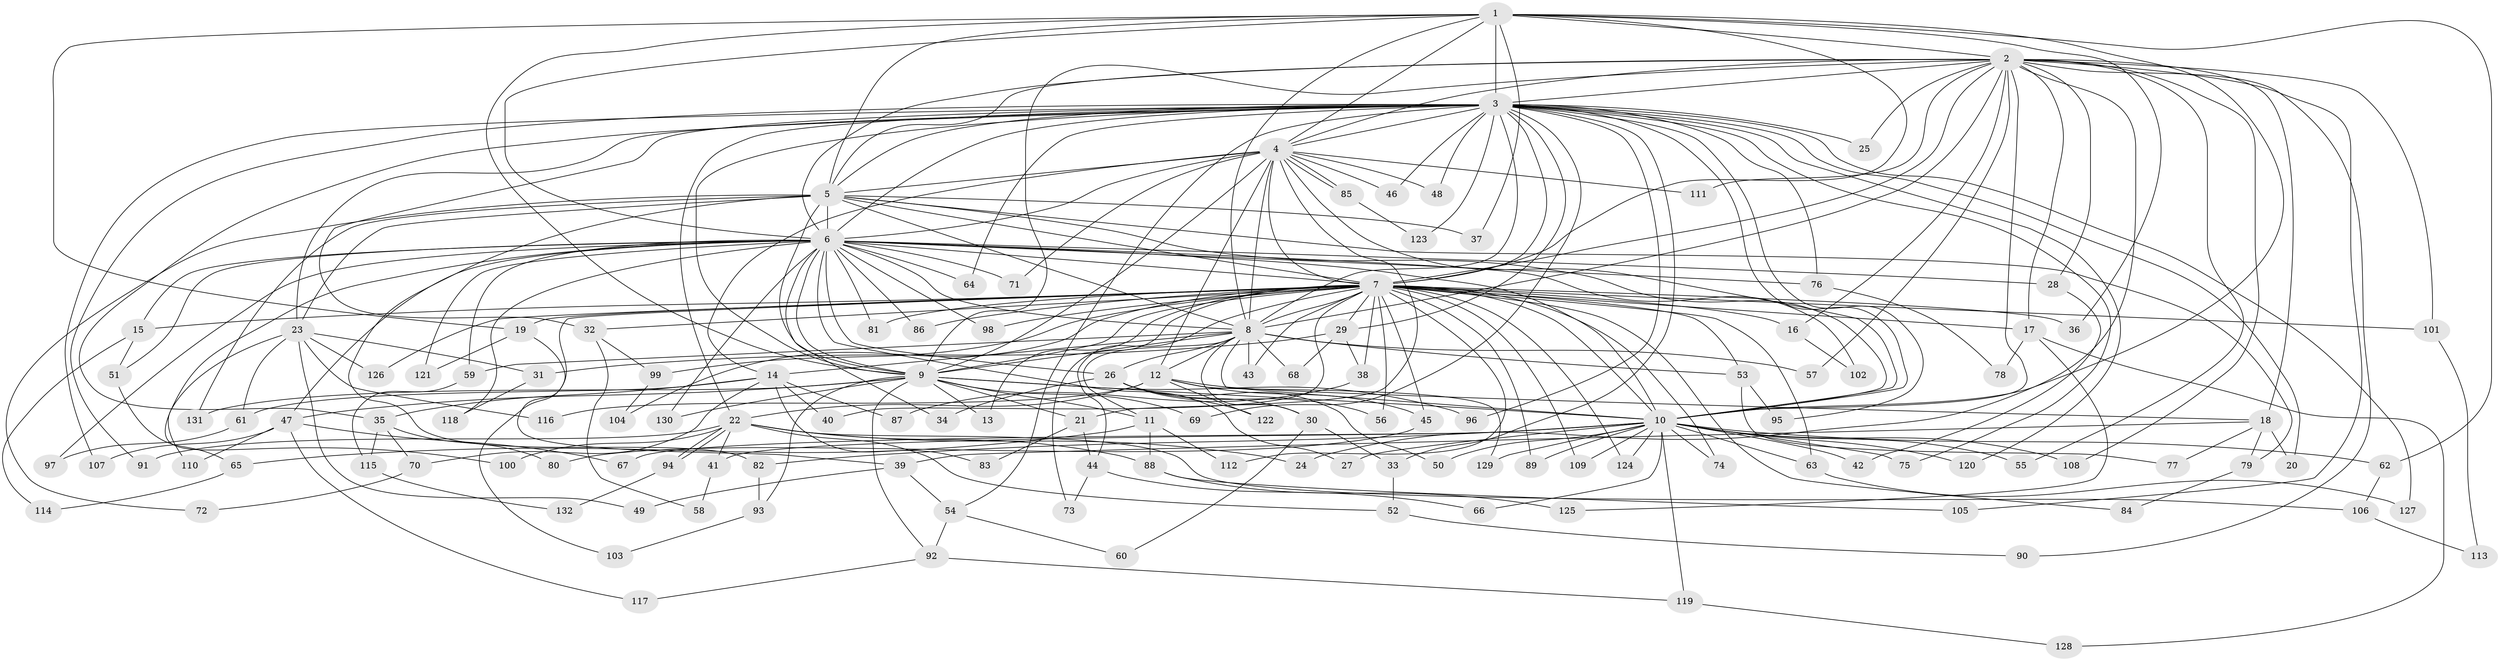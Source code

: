 // Generated by graph-tools (version 1.1) at 2025/25/03/09/25 03:25:43]
// undirected, 132 vertices, 289 edges
graph export_dot {
graph [start="1"]
  node [color=gray90,style=filled];
  1;
  2;
  3;
  4;
  5;
  6;
  7;
  8;
  9;
  10;
  11;
  12;
  13;
  14;
  15;
  16;
  17;
  18;
  19;
  20;
  21;
  22;
  23;
  24;
  25;
  26;
  27;
  28;
  29;
  30;
  31;
  32;
  33;
  34;
  35;
  36;
  37;
  38;
  39;
  40;
  41;
  42;
  43;
  44;
  45;
  46;
  47;
  48;
  49;
  50;
  51;
  52;
  53;
  54;
  55;
  56;
  57;
  58;
  59;
  60;
  61;
  62;
  63;
  64;
  65;
  66;
  67;
  68;
  69;
  70;
  71;
  72;
  73;
  74;
  75;
  76;
  77;
  78;
  79;
  80;
  81;
  82;
  83;
  84;
  85;
  86;
  87;
  88;
  89;
  90;
  91;
  92;
  93;
  94;
  95;
  96;
  97;
  98;
  99;
  100;
  101;
  102;
  103;
  104;
  105;
  106;
  107;
  108;
  109;
  110;
  111;
  112;
  113;
  114;
  115;
  116;
  117;
  118;
  119;
  120;
  121;
  122;
  123;
  124;
  125;
  126;
  127;
  128;
  129;
  130;
  131;
  132;
  1 -- 2;
  1 -- 3;
  1 -- 4;
  1 -- 5;
  1 -- 6;
  1 -- 7;
  1 -- 8;
  1 -- 9;
  1 -- 10;
  1 -- 19;
  1 -- 36;
  1 -- 37;
  1 -- 62;
  2 -- 3;
  2 -- 4;
  2 -- 5;
  2 -- 6;
  2 -- 7;
  2 -- 8;
  2 -- 9;
  2 -- 10;
  2 -- 16;
  2 -- 17;
  2 -- 18;
  2 -- 24;
  2 -- 25;
  2 -- 28;
  2 -- 55;
  2 -- 57;
  2 -- 90;
  2 -- 101;
  2 -- 105;
  2 -- 108;
  2 -- 111;
  3 -- 4;
  3 -- 5;
  3 -- 6;
  3 -- 7;
  3 -- 8;
  3 -- 9;
  3 -- 10;
  3 -- 20;
  3 -- 22;
  3 -- 23;
  3 -- 25;
  3 -- 29;
  3 -- 32;
  3 -- 33;
  3 -- 35;
  3 -- 46;
  3 -- 48;
  3 -- 54;
  3 -- 64;
  3 -- 69;
  3 -- 75;
  3 -- 76;
  3 -- 91;
  3 -- 95;
  3 -- 96;
  3 -- 107;
  3 -- 120;
  3 -- 123;
  3 -- 127;
  4 -- 5;
  4 -- 6;
  4 -- 7;
  4 -- 8;
  4 -- 9;
  4 -- 10;
  4 -- 12;
  4 -- 14;
  4 -- 21;
  4 -- 46;
  4 -- 48;
  4 -- 71;
  4 -- 85;
  4 -- 85;
  4 -- 111;
  5 -- 6;
  5 -- 7;
  5 -- 8;
  5 -- 9;
  5 -- 10;
  5 -- 23;
  5 -- 37;
  5 -- 72;
  5 -- 79;
  5 -- 82;
  5 -- 131;
  6 -- 7;
  6 -- 8;
  6 -- 9;
  6 -- 10;
  6 -- 15;
  6 -- 26;
  6 -- 27;
  6 -- 28;
  6 -- 34;
  6 -- 47;
  6 -- 51;
  6 -- 59;
  6 -- 64;
  6 -- 71;
  6 -- 76;
  6 -- 81;
  6 -- 86;
  6 -- 97;
  6 -- 98;
  6 -- 100;
  6 -- 102;
  6 -- 118;
  6 -- 121;
  6 -- 130;
  7 -- 8;
  7 -- 9;
  7 -- 10;
  7 -- 13;
  7 -- 15;
  7 -- 16;
  7 -- 17;
  7 -- 19;
  7 -- 29;
  7 -- 32;
  7 -- 36;
  7 -- 38;
  7 -- 40;
  7 -- 43;
  7 -- 44;
  7 -- 45;
  7 -- 53;
  7 -- 56;
  7 -- 63;
  7 -- 73;
  7 -- 74;
  7 -- 81;
  7 -- 84;
  7 -- 86;
  7 -- 89;
  7 -- 98;
  7 -- 99;
  7 -- 101;
  7 -- 103;
  7 -- 104;
  7 -- 109;
  7 -- 112;
  7 -- 124;
  7 -- 126;
  8 -- 9;
  8 -- 10;
  8 -- 11;
  8 -- 12;
  8 -- 14;
  8 -- 26;
  8 -- 30;
  8 -- 43;
  8 -- 53;
  8 -- 57;
  8 -- 59;
  8 -- 68;
  9 -- 10;
  9 -- 11;
  9 -- 13;
  9 -- 21;
  9 -- 47;
  9 -- 69;
  9 -- 92;
  9 -- 93;
  9 -- 96;
  9 -- 130;
  9 -- 131;
  10 -- 27;
  10 -- 41;
  10 -- 42;
  10 -- 50;
  10 -- 55;
  10 -- 62;
  10 -- 63;
  10 -- 66;
  10 -- 67;
  10 -- 74;
  10 -- 75;
  10 -- 82;
  10 -- 89;
  10 -- 108;
  10 -- 109;
  10 -- 119;
  10 -- 120;
  10 -- 124;
  10 -- 129;
  11 -- 65;
  11 -- 88;
  11 -- 112;
  12 -- 18;
  12 -- 22;
  12 -- 45;
  12 -- 116;
  12 -- 122;
  12 -- 129;
  14 -- 35;
  14 -- 40;
  14 -- 61;
  14 -- 70;
  14 -- 83;
  14 -- 87;
  15 -- 51;
  15 -- 114;
  16 -- 102;
  17 -- 78;
  17 -- 125;
  17 -- 128;
  18 -- 20;
  18 -- 39;
  18 -- 77;
  18 -- 79;
  19 -- 39;
  19 -- 121;
  21 -- 44;
  21 -- 83;
  22 -- 24;
  22 -- 41;
  22 -- 52;
  22 -- 88;
  22 -- 91;
  22 -- 94;
  22 -- 94;
  22 -- 100;
  22 -- 106;
  23 -- 31;
  23 -- 49;
  23 -- 61;
  23 -- 110;
  23 -- 116;
  23 -- 126;
  26 -- 30;
  26 -- 34;
  26 -- 50;
  26 -- 56;
  26 -- 122;
  28 -- 42;
  29 -- 31;
  29 -- 38;
  29 -- 68;
  30 -- 33;
  30 -- 60;
  31 -- 118;
  32 -- 58;
  32 -- 99;
  33 -- 52;
  35 -- 70;
  35 -- 80;
  35 -- 115;
  38 -- 87;
  39 -- 49;
  39 -- 54;
  41 -- 58;
  44 -- 66;
  44 -- 73;
  45 -- 80;
  47 -- 67;
  47 -- 107;
  47 -- 110;
  47 -- 117;
  51 -- 65;
  52 -- 90;
  53 -- 77;
  53 -- 95;
  54 -- 60;
  54 -- 92;
  59 -- 115;
  61 -- 97;
  62 -- 106;
  63 -- 127;
  65 -- 114;
  70 -- 72;
  76 -- 78;
  79 -- 84;
  82 -- 93;
  85 -- 123;
  88 -- 105;
  88 -- 125;
  92 -- 117;
  92 -- 119;
  93 -- 103;
  94 -- 132;
  99 -- 104;
  101 -- 113;
  106 -- 113;
  115 -- 132;
  119 -- 128;
}
